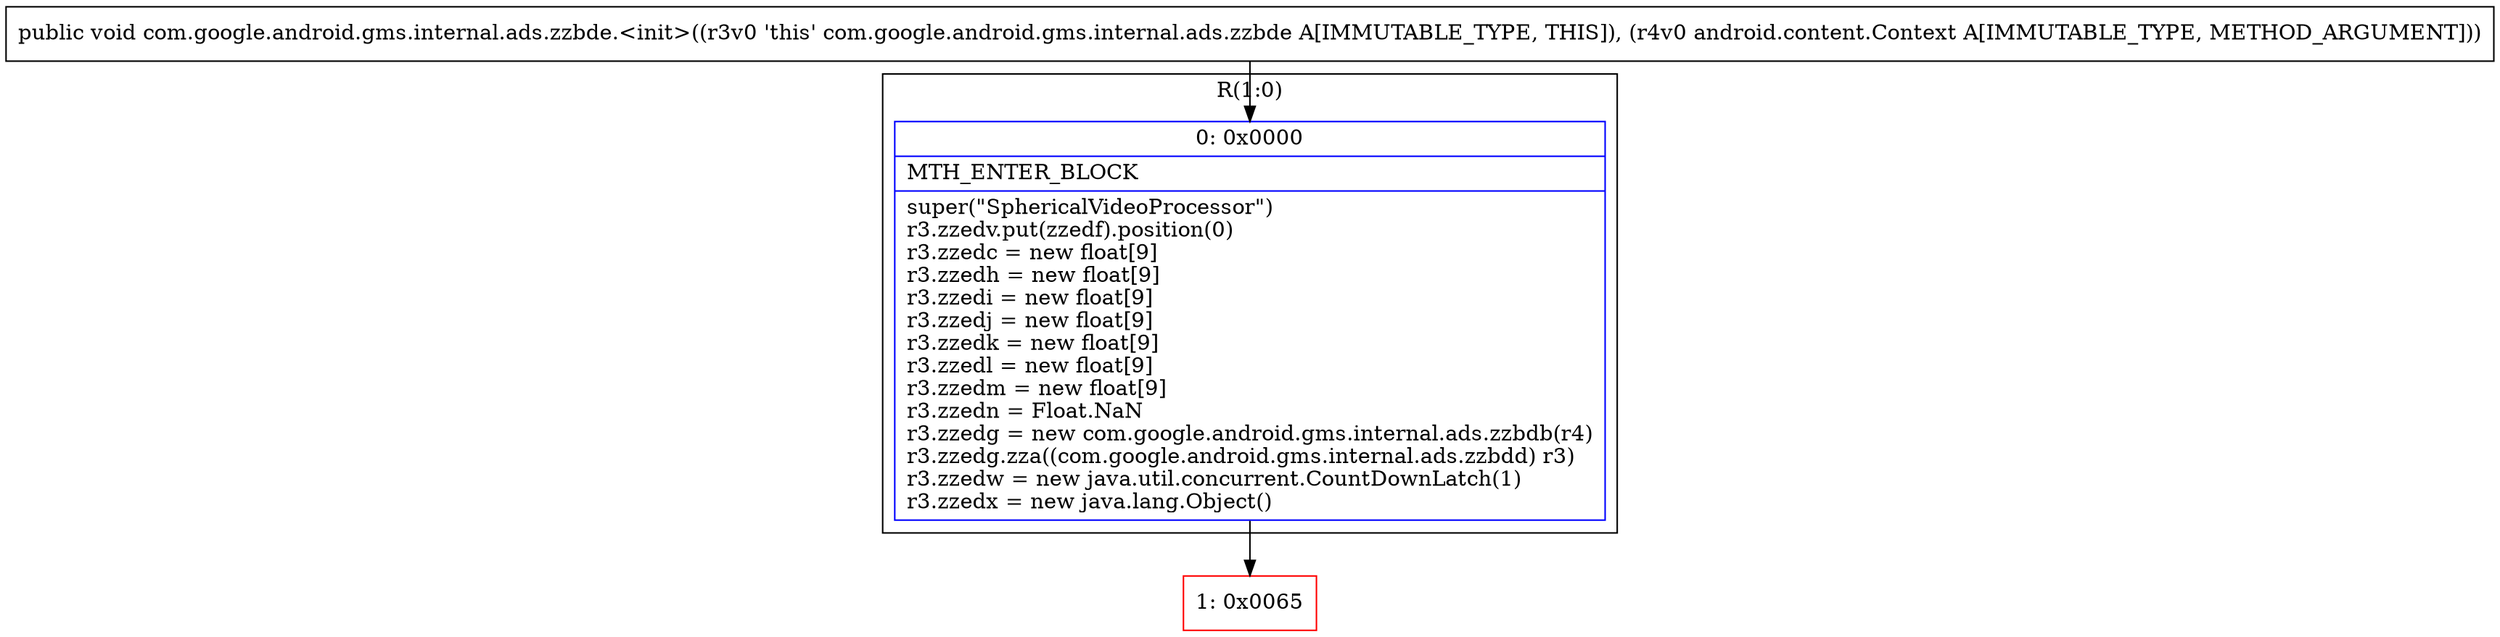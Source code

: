 digraph "CFG forcom.google.android.gms.internal.ads.zzbde.\<init\>(Landroid\/content\/Context;)V" {
subgraph cluster_Region_339936786 {
label = "R(1:0)";
node [shape=record,color=blue];
Node_0 [shape=record,label="{0\:\ 0x0000|MTH_ENTER_BLOCK\l|super(\"SphericalVideoProcessor\")\lr3.zzedv.put(zzedf).position(0)\lr3.zzedc = new float[9]\lr3.zzedh = new float[9]\lr3.zzedi = new float[9]\lr3.zzedj = new float[9]\lr3.zzedk = new float[9]\lr3.zzedl = new float[9]\lr3.zzedm = new float[9]\lr3.zzedn = Float.NaN\lr3.zzedg = new com.google.android.gms.internal.ads.zzbdb(r4)\lr3.zzedg.zza((com.google.android.gms.internal.ads.zzbdd) r3)\lr3.zzedw = new java.util.concurrent.CountDownLatch(1)\lr3.zzedx = new java.lang.Object()\l}"];
}
Node_1 [shape=record,color=red,label="{1\:\ 0x0065}"];
MethodNode[shape=record,label="{public void com.google.android.gms.internal.ads.zzbde.\<init\>((r3v0 'this' com.google.android.gms.internal.ads.zzbde A[IMMUTABLE_TYPE, THIS]), (r4v0 android.content.Context A[IMMUTABLE_TYPE, METHOD_ARGUMENT])) }"];
MethodNode -> Node_0;
Node_0 -> Node_1;
}

